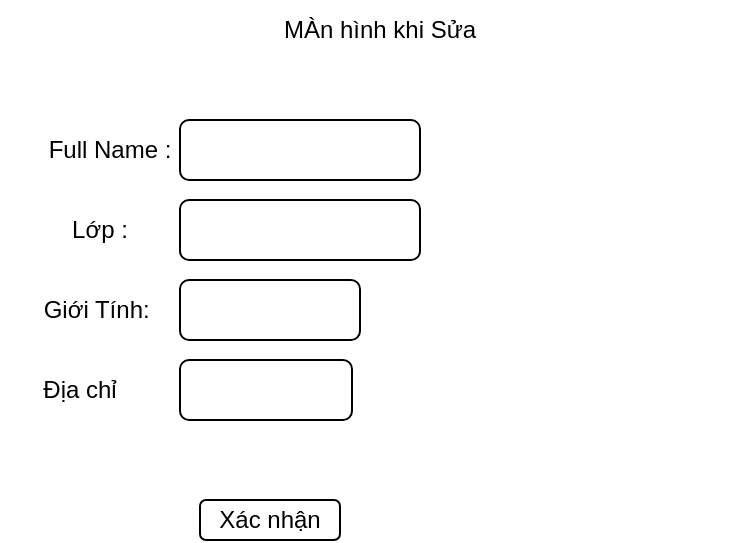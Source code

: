 <mxfile version="21.1.4" type="github">
  <diagram name="Trang-1" id="aTpf9x96zybntO28f7Um">
    <mxGraphModel dx="1290" dy="581" grid="1" gridSize="10" guides="1" tooltips="1" connect="1" arrows="1" fold="1" page="1" pageScale="1" pageWidth="827" pageHeight="1169" math="0" shadow="0">
      <root>
        <mxCell id="0" />
        <mxCell id="1" parent="0" />
        <mxCell id="ccsn1p8kJPYZ-QR8UmAL-1" value="MÀn hình khi Sửa" style="text;html=1;strokeColor=none;fillColor=none;align=center;verticalAlign=middle;whiteSpace=wrap;rounded=0;" vertex="1" parent="1">
          <mxGeometry x="220" y="80" width="360" height="30" as="geometry" />
        </mxCell>
        <mxCell id="ccsn1p8kJPYZ-QR8UmAL-3" value="" style="rounded=1;whiteSpace=wrap;html=1;" vertex="1" parent="1">
          <mxGeometry x="300" y="140" width="120" height="30" as="geometry" />
        </mxCell>
        <mxCell id="ccsn1p8kJPYZ-QR8UmAL-4" value="Full Name :" style="text;html=1;strokeColor=none;fillColor=none;align=center;verticalAlign=middle;whiteSpace=wrap;rounded=0;" vertex="1" parent="1">
          <mxGeometry x="210" y="140" width="110" height="30" as="geometry" />
        </mxCell>
        <mxCell id="ccsn1p8kJPYZ-QR8UmAL-5" value="Lớp :" style="text;html=1;strokeColor=none;fillColor=none;align=center;verticalAlign=middle;whiteSpace=wrap;rounded=0;" vertex="1" parent="1">
          <mxGeometry x="210" y="180" width="100" height="30" as="geometry" />
        </mxCell>
        <mxCell id="ccsn1p8kJPYZ-QR8UmAL-6" value="" style="rounded=1;whiteSpace=wrap;html=1;" vertex="1" parent="1">
          <mxGeometry x="300" y="180" width="120" height="30" as="geometry" />
        </mxCell>
        <mxCell id="ccsn1p8kJPYZ-QR8UmAL-7" value="Giới Tính:&amp;nbsp;" style="text;html=1;strokeColor=none;fillColor=none;align=center;verticalAlign=middle;whiteSpace=wrap;rounded=0;" vertex="1" parent="1">
          <mxGeometry x="220" y="220" width="80" height="30" as="geometry" />
        </mxCell>
        <mxCell id="ccsn1p8kJPYZ-QR8UmAL-8" value="" style="rounded=1;whiteSpace=wrap;html=1;" vertex="1" parent="1">
          <mxGeometry x="300" y="220" width="90" height="30" as="geometry" />
        </mxCell>
        <mxCell id="ccsn1p8kJPYZ-QR8UmAL-9" value="" style="rounded=1;whiteSpace=wrap;html=1;" vertex="1" parent="1">
          <mxGeometry x="300" y="260" width="86" height="30" as="geometry" />
        </mxCell>
        <mxCell id="ccsn1p8kJPYZ-QR8UmAL-10" value="Địa chỉ" style="text;html=1;strokeColor=none;fillColor=none;align=center;verticalAlign=middle;whiteSpace=wrap;rounded=0;" vertex="1" parent="1">
          <mxGeometry x="220" y="260" width="60" height="30" as="geometry" />
        </mxCell>
        <mxCell id="ccsn1p8kJPYZ-QR8UmAL-11" value="Xác nhận" style="rounded=1;whiteSpace=wrap;html=1;" vertex="1" parent="1">
          <mxGeometry x="310" y="330" width="70" height="20" as="geometry" />
        </mxCell>
      </root>
    </mxGraphModel>
  </diagram>
</mxfile>

